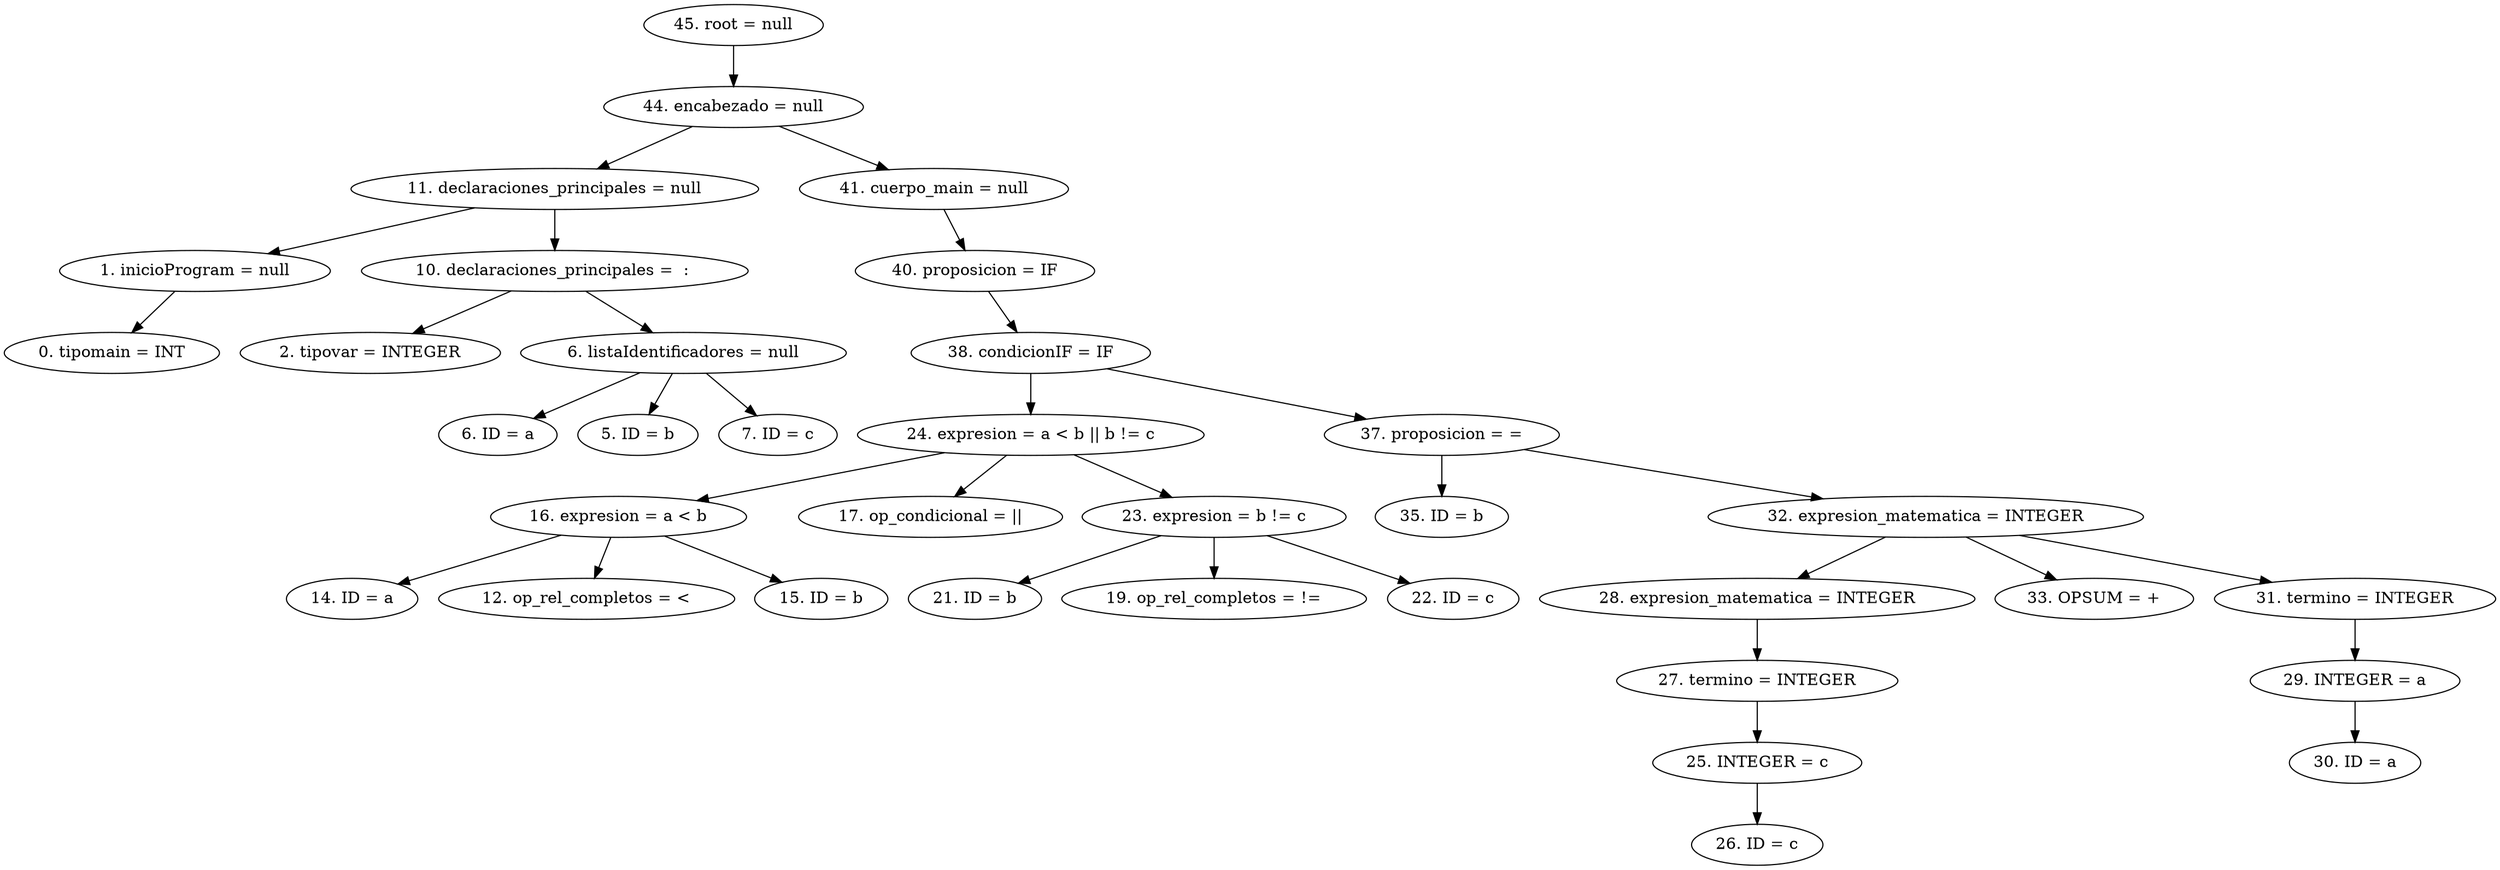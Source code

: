 digraph G {
"45. root = null"->"44. encabezado = null"
"44. encabezado = null"->"11. declaraciones_principales = null"
"11. declaraciones_principales = null"->"1. inicioProgram = null"
"1. inicioProgram = null"->"0. tipomain = INT"
"11. declaraciones_principales = null"->"10. declaraciones_principales =  : "
"10. declaraciones_principales =  : "->"2. tipovar = INTEGER"
"10. declaraciones_principales =  : "->"6. listaIdentificadores = null"
"6. listaIdentificadores = null"->"6. ID = a"
"6. listaIdentificadores = null"->"5. ID = b"
"6. listaIdentificadores = null"->"7. ID = c"
"44. encabezado = null"->"41. cuerpo_main = null"
"41. cuerpo_main = null"->"40. proposicion = IF"
"40. proposicion = IF"->"38. condicionIF = IF"
"38. condicionIF = IF"->"24. expresion = a < b || b != c"
"24. expresion = a < b || b != c"->"16. expresion = a < b"
"16. expresion = a < b"->"14. ID = a"
"16. expresion = a < b"->"12. op_rel_completos = <"
"16. expresion = a < b"->"15. ID = b"
"24. expresion = a < b || b != c"->"17. op_condicional = ||"
"24. expresion = a < b || b != c"->"23. expresion = b != c"
"23. expresion = b != c"->"21. ID = b"
"23. expresion = b != c"->"19. op_rel_completos = !="
"23. expresion = b != c"->"22. ID = c"
"38. condicionIF = IF"->"37. proposicion = ="
"37. proposicion = ="->"35. ID = b"
"37. proposicion = ="->"32. expresion_matematica = INTEGER"
"32. expresion_matematica = INTEGER"->"28. expresion_matematica = INTEGER"
"28. expresion_matematica = INTEGER"->"27. termino = INTEGER"
"27. termino = INTEGER"->"25. INTEGER = c"
"25. INTEGER = c"->"26. ID = c"
"32. expresion_matematica = INTEGER"->"33. OPSUM = +"
"32. expresion_matematica = INTEGER"->"31. termino = INTEGER"
"31. termino = INTEGER"->"29. INTEGER = a"
"29. INTEGER = a"->"30. ID = a"


}
